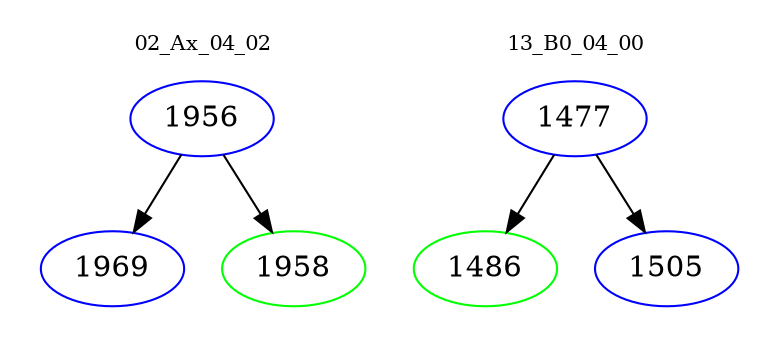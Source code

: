 digraph{
subgraph cluster_0 {
color = white
label = "02_Ax_04_02";
fontsize=10;
T0_1956 [label="1956", color="blue"]
T0_1956 -> T0_1969 [color="black"]
T0_1969 [label="1969", color="blue"]
T0_1956 -> T0_1958 [color="black"]
T0_1958 [label="1958", color="green"]
}
subgraph cluster_1 {
color = white
label = "13_B0_04_00";
fontsize=10;
T1_1477 [label="1477", color="blue"]
T1_1477 -> T1_1486 [color="black"]
T1_1486 [label="1486", color="green"]
T1_1477 -> T1_1505 [color="black"]
T1_1505 [label="1505", color="blue"]
}
}
